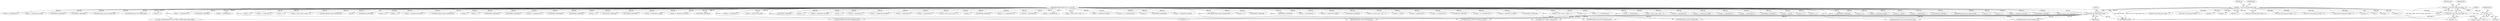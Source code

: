digraph "0_tcpdump_4601c685e7fd19c3724d5e499c69b8d3ec49933e@pointer" {
"1000397" [label="(Call,spm + 1)"];
"1000383" [label="(Call,spm = (const struct pgm_spm *)(pgm + 1))"];
"1000385" [label="(Call,(const struct pgm_spm *)(pgm + 1))"];
"1000126" [label="(Call,pgm = (const struct pgm_header *)bp)"];
"1000128" [label="(Call,(const struct pgm_header *)bp)"];
"1000108" [label="(MethodParameterIn,register const u_char *bp)"];
"1001187" [label="(Call,EXTRACT_32BITS(bp))"];
"1001215" [label="(Call,bp += 2)"];
"1001578" [label="(Call,bp += 2)"];
"1000810" [label="(Call,bp += sizeof(struct in6_addr))"];
"1001399" [label="(Call,addrtostr6(bp, nla_buf, sizeof(nla_buf)))"];
"1000948" [label="(Call,bp++)"];
"1001152" [label="(Call,bp += 2)"];
"1001262" [label="(Call,EXTRACT_32BITS(bp))"];
"1000383" [label="(Call,spm = (const struct pgm_spm *)(pgm + 1))"];
"1001679" [label="(Call,EXTRACT_32BITS(bp))"];
"1001089" [label="(Call,bp += sizeof(uint16_t))"];
"1000108" [label="(MethodParameterIn,register const u_char *bp)"];
"1001298" [label="(Call,EXTRACT_32BITS(bp))"];
"1001443" [label="(Call,EXTRACT_32BITS(bp))"];
"1001540" [label="(Call,bp += 2)"];
"1000540" [label="(Call,addrtostr(bp, nla_buf, sizeof(nla_buf)))"];
"1001330" [label="(Call,EXTRACT_16BITS(bp))"];
"1000602" [label="(Call,EXTRACT_32BITS(bp))"];
"1000545" [label="(Call,bp += sizeof(struct in_addr))"];
"1001872" [label="(Call,bp += sizeof(struct in6_addr))"];
"1000964" [label="(Call,EXTRACT_16BITS(bp))"];
"1000413" [label="(Call,addrtostr(bp, nla_buf, sizeof(nla_buf)))"];
"1001222" [label="(Call,bp += sizeof(uint32_t))"];
"1000794" [label="(Call,bp += sizeof(struct in_addr))"];
"1000927" [label="(Call,bp++)"];
"1001306" [label="(Call,EXTRACT_32BITS(bp))"];
"1001626" [label="(Call,bp += 2)"];
"1001404" [label="(Call,bp += sizeof(struct in6_addr))"];
"1001249" [label="(Call,bp += 2)"];
"1000472" [label="(Call,(const struct pgm_poll *)(pgm + 1))"];
"1000132" [label="(Identifier,ip)"];
"1000127" [label="(Identifier,pgm)"];
"1000865" [label="(Call,pgm + 1)"];
"1000760" [label="(Call,addrtostr6(bp, source_buf, sizeof(source_buf)))"];
"1000604" [label="(Call,bp += sizeof(uint32_t))"];
"1000718" [label="(Call,pgm + 1)"];
"1000561" [label="(Call,bp += sizeof(struct in6_addr))"];
"1001479" [label="(Call,bp += sizeof(uint32_t))"];
"1000381" [label="(Block,)"];
"1001300" [label="(Call,bp += sizeof(uint32_t))"];
"1000589" [label="(Call,EXTRACT_32BITS(bp))"];
"1000773" [label="(Call,bp += (2 * sizeof(uint16_t)))"];
"1001681" [label="(Call,bp += sizeof(uint32_t))"];
"1001125" [label="(Call,bp += sizeof(uint32_t))"];
"1000474" [label="(Call,pgm + 1)"];
"1000393" [label="(Call,bp = (const u_char *) (spm + 1))"];
"1001724" [label="(Call,bp += sizeof(struct in_addr))"];
"1001689" [label="(Call,bp += (2 * sizeof(uint16_t)))"];
"1001019" [label="(Call,bp++)"];
"1001477" [label="(Call,EXTRACT_32BITS(bp))"];
"1000128" [label="(Call,(const struct pgm_header *)bp)"];
"1000398" [label="(Identifier,spm)"];
"1000434" [label="(Call,bp += sizeof(struct in6_addr))"];
"1000638" [label="(Call,(const struct pgm_data *)(pgm + 1))"];
"1000805" [label="(Call,addrtostr6(bp, group_buf, sizeof(group_buf)))"];
"1001867" [label="(Call,addrtostr6(bp, nla_buf, sizeof(nla_buf)))"];
"1001325" [label="(Call,bp += 2)"];
"1001798" [label="(Call,EXTRACT_16BITS(bp))"];
"1000429" [label="(Call,addrtostr6(bp, nla_buf, sizeof(nla_buf)))"];
"1001511" [label="(Call,EXTRACT_32BITS(bp))"];
"1001189" [label="(Call,bp += sizeof(uint32_t))"];
"1001367" [label="(Call,bp += sizeof(struct in_addr))"];
"1000130" [label="(Identifier,bp)"];
"1000576" [label="(Call,EXTRACT_32BITS(bp))"];
"1000724" [label="(Call,bp = (const u_char *) (nak + 1))"];
"1001904" [label="(Call,bp += opt_len)"];
"1000392" [label="(Identifier,spm)"];
"1000978" [label="(Call,bp += sizeof(uint16_t))"];
"1001445" [label="(Call,bp += sizeof(uint32_t))"];
"1000397" [label="(Call,spm + 1)"];
"1000863" [label="(Call,(const struct pgm_ack *)(pgm + 1))"];
"1001687" [label="(Call,EXTRACT_16BITS(bp))"];
"1001800" [label="(Call,bp += (2 * sizeof(uint16_t)))"];
"1000749" [label="(Call,bp += sizeof(struct in_addr))"];
"1001087" [label="(Call,EXTRACT_16BITS(bp))"];
"1000395" [label="(Call,(const u_char *) (spm + 1))"];
"1000881" [label="(Call,bp = (const u_char *) (ack + 1))"];
"1001024" [label="(Call,bp++)"];
"1000126" [label="(Call,pgm = (const struct pgm_header *)bp)"];
"1000662" [label="(Call,bp = (const u_char *) (odata + 1))"];
"1000716" [label="(Call,(const struct pgm_nak *)(pgm + 1))"];
"1001506" [label="(Call,bp += 2)"];
"1001332" [label="(Call,bp += (2 * sizeof(uint16_t)))"];
"1001940" [label="(Call,zmtp1_print_datagram(ndo, bp, EXTRACT_16BITS(&pgm->pgm_length)))"];
"1000385" [label="(Call,(const struct pgm_spm *)(pgm + 1))"];
"1001513" [label="(Call,bp += sizeof(uint32_t))"];
"1000520" [label="(Call,bp = (const u_char *) (polr + 1))"];
"1001308" [label="(Call,bp += sizeof(uint32_t))"];
"1000418" [label="(Call,bp += sizeof(struct in_addr))"];
"1000512" [label="(Call,(const struct pgm_polr *)(pgm + 1))"];
"1001133" [label="(Call,bp += sizeof(uint32_t))"];
"1001256" [label="(Call,bp += sizeof(uint32_t))"];
"1001123" [label="(Call,EXTRACT_32BITS(bp))"];
"1000640" [label="(Call,pgm + 1)"];
"1001558" [label="(Call,bp += opt_len)"];
"1001602" [label="(Call,bp += 2)"];
"1001438" [label="(Call,bp += 2)"];
"1000789" [label="(Call,addrtostr(bp, group_buf, sizeof(group_buf)))"];
"1000556" [label="(Call,addrtostr6(bp, nla_buf, sizeof(nla_buf)))"];
"1000384" [label="(Identifier,spm)"];
"1001115" [label="(Call,EXTRACT_32BITS(bp))"];
"1001785" [label="(Call,bp += 2)"];
"1000399" [label="(Literal,1)"];
"1001835" [label="(Call,bp += sizeof(struct in_addr))"];
"1001642" [label="(Call,bp += opt_len)"];
"1000591" [label="(Call,bp += sizeof(uint32_t))"];
"1001220" [label="(Call,EXTRACT_32BITS(bp))"];
"1001362" [label="(Call,addrtostr(bp, nla_buf, sizeof(nla_buf)))"];
"1001293" [label="(Call,bp += 2)"];
"1001674" [label="(Call,bp += 2)"];
"1001761" [label="(Call,bp += sizeof(struct in6_addr))"];
"1000111" [label="(Block,)"];
"1001131" [label="(Call,EXTRACT_32BITS(bp))"];
"1000387" [label="(Call,pgm + 1)"];
"1000496" [label="(Call,bp = (const u_char *) (poll_msg + 1))"];
"1001792" [label="(Call,bp += sizeof(uint32_t))"];
"1000514" [label="(Call,pgm + 1)"];
"1000765" [label="(Call,bp += sizeof(struct in6_addr))"];
"1001254" [label="(Call,EXTRACT_32BITS(bp))"];
"1000780" [label="(Call,EXTRACT_16BITS(bp))"];
"1000677" [label="(Call,pgm + 1)"];
"1001830" [label="(Call,addrtostr(bp, nla_buf, sizeof(nla_buf)))"];
"1001719" [label="(Call,addrtostr(bp, nla_buf, sizeof(nla_buf)))"];
"1001662" [label="(Call,bp += 2)"];
"1001962" [label="(MethodReturn,RET)"];
"1001117" [label="(Call,bp += sizeof(uint32_t))"];
"1001790" [label="(Call,EXTRACT_32BITS(bp))"];
"1001264" [label="(Call,bp += sizeof(uint32_t))"];
"1000744" [label="(Call,addrtostr(bp, source_buf, sizeof(source_buf)))"];
"1001110" [label="(Call,bp += 2)"];
"1000578" [label="(Call,bp += sizeof(uint32_t))"];
"1001472" [label="(Call,bp += 2)"];
"1000699" [label="(Call,bp = (const u_char *) (rdata + 1))"];
"1000675" [label="(Call,(const struct pgm_data *)(pgm + 1))"];
"1001756" [label="(Call,addrtostr6(bp, nla_buf, sizeof(nla_buf)))"];
"1000397" -> "1000395"  [label="AST: "];
"1000397" -> "1000399"  [label="CFG: "];
"1000398" -> "1000397"  [label="AST: "];
"1000399" -> "1000397"  [label="AST: "];
"1000395" -> "1000397"  [label="CFG: "];
"1000397" -> "1001962"  [label="DDG: spm"];
"1000383" -> "1000397"  [label="DDG: spm"];
"1000383" -> "1000381"  [label="AST: "];
"1000383" -> "1000385"  [label="CFG: "];
"1000384" -> "1000383"  [label="AST: "];
"1000385" -> "1000383"  [label="AST: "];
"1000392" -> "1000383"  [label="CFG: "];
"1000383" -> "1001962"  [label="DDG: (const struct pgm_spm *)(pgm + 1)"];
"1000385" -> "1000383"  [label="DDG: pgm + 1"];
"1000383" -> "1000395"  [label="DDG: spm"];
"1000385" -> "1000387"  [label="CFG: "];
"1000386" -> "1000385"  [label="AST: "];
"1000387" -> "1000385"  [label="AST: "];
"1000385" -> "1001962"  [label="DDG: pgm + 1"];
"1000126" -> "1000385"  [label="DDG: pgm"];
"1000126" -> "1000111"  [label="AST: "];
"1000126" -> "1000128"  [label="CFG: "];
"1000127" -> "1000126"  [label="AST: "];
"1000128" -> "1000126"  [label="AST: "];
"1000132" -> "1000126"  [label="CFG: "];
"1000126" -> "1001962"  [label="DDG: pgm"];
"1000126" -> "1001962"  [label="DDG: (const struct pgm_header *)bp"];
"1000128" -> "1000126"  [label="DDG: bp"];
"1000126" -> "1000387"  [label="DDG: pgm"];
"1000126" -> "1000472"  [label="DDG: pgm"];
"1000126" -> "1000474"  [label="DDG: pgm"];
"1000126" -> "1000512"  [label="DDG: pgm"];
"1000126" -> "1000514"  [label="DDG: pgm"];
"1000126" -> "1000638"  [label="DDG: pgm"];
"1000126" -> "1000640"  [label="DDG: pgm"];
"1000126" -> "1000675"  [label="DDG: pgm"];
"1000126" -> "1000677"  [label="DDG: pgm"];
"1000126" -> "1000716"  [label="DDG: pgm"];
"1000126" -> "1000718"  [label="DDG: pgm"];
"1000126" -> "1000863"  [label="DDG: pgm"];
"1000126" -> "1000865"  [label="DDG: pgm"];
"1000128" -> "1000130"  [label="CFG: "];
"1000129" -> "1000128"  [label="AST: "];
"1000130" -> "1000128"  [label="AST: "];
"1000128" -> "1001962"  [label="DDG: bp"];
"1000108" -> "1000128"  [label="DDG: bp"];
"1000128" -> "1000413"  [label="DDG: bp"];
"1000128" -> "1000429"  [label="DDG: bp"];
"1000128" -> "1000540"  [label="DDG: bp"];
"1000128" -> "1000556"  [label="DDG: bp"];
"1000128" -> "1000744"  [label="DDG: bp"];
"1000128" -> "1000760"  [label="DDG: bp"];
"1000128" -> "1000789"  [label="DDG: bp"];
"1000128" -> "1000805"  [label="DDG: bp"];
"1000128" -> "1000927"  [label="DDG: bp"];
"1000128" -> "1001940"  [label="DDG: bp"];
"1000108" -> "1000106"  [label="AST: "];
"1000108" -> "1001962"  [label="DDG: bp"];
"1000108" -> "1000393"  [label="DDG: bp"];
"1000108" -> "1000413"  [label="DDG: bp"];
"1000108" -> "1000418"  [label="DDG: bp"];
"1000108" -> "1000429"  [label="DDG: bp"];
"1000108" -> "1000434"  [label="DDG: bp"];
"1000108" -> "1000496"  [label="DDG: bp"];
"1000108" -> "1000520"  [label="DDG: bp"];
"1000108" -> "1000540"  [label="DDG: bp"];
"1000108" -> "1000545"  [label="DDG: bp"];
"1000108" -> "1000556"  [label="DDG: bp"];
"1000108" -> "1000561"  [label="DDG: bp"];
"1000108" -> "1000576"  [label="DDG: bp"];
"1000108" -> "1000578"  [label="DDG: bp"];
"1000108" -> "1000589"  [label="DDG: bp"];
"1000108" -> "1000591"  [label="DDG: bp"];
"1000108" -> "1000602"  [label="DDG: bp"];
"1000108" -> "1000604"  [label="DDG: bp"];
"1000108" -> "1000662"  [label="DDG: bp"];
"1000108" -> "1000699"  [label="DDG: bp"];
"1000108" -> "1000724"  [label="DDG: bp"];
"1000108" -> "1000744"  [label="DDG: bp"];
"1000108" -> "1000749"  [label="DDG: bp"];
"1000108" -> "1000760"  [label="DDG: bp"];
"1000108" -> "1000765"  [label="DDG: bp"];
"1000108" -> "1000773"  [label="DDG: bp"];
"1000108" -> "1000780"  [label="DDG: bp"];
"1000108" -> "1000789"  [label="DDG: bp"];
"1000108" -> "1000794"  [label="DDG: bp"];
"1000108" -> "1000805"  [label="DDG: bp"];
"1000108" -> "1000810"  [label="DDG: bp"];
"1000108" -> "1000881"  [label="DDG: bp"];
"1000108" -> "1000927"  [label="DDG: bp"];
"1000108" -> "1000948"  [label="DDG: bp"];
"1000108" -> "1000964"  [label="DDG: bp"];
"1000108" -> "1000978"  [label="DDG: bp"];
"1000108" -> "1001019"  [label="DDG: bp"];
"1000108" -> "1001024"  [label="DDG: bp"];
"1000108" -> "1001087"  [label="DDG: bp"];
"1000108" -> "1001089"  [label="DDG: bp"];
"1000108" -> "1001110"  [label="DDG: bp"];
"1000108" -> "1001115"  [label="DDG: bp"];
"1000108" -> "1001117"  [label="DDG: bp"];
"1000108" -> "1001123"  [label="DDG: bp"];
"1000108" -> "1001125"  [label="DDG: bp"];
"1000108" -> "1001131"  [label="DDG: bp"];
"1000108" -> "1001133"  [label="DDG: bp"];
"1000108" -> "1001152"  [label="DDG: bp"];
"1000108" -> "1001187"  [label="DDG: bp"];
"1000108" -> "1001189"  [label="DDG: bp"];
"1000108" -> "1001215"  [label="DDG: bp"];
"1000108" -> "1001220"  [label="DDG: bp"];
"1000108" -> "1001222"  [label="DDG: bp"];
"1000108" -> "1001249"  [label="DDG: bp"];
"1000108" -> "1001254"  [label="DDG: bp"];
"1000108" -> "1001256"  [label="DDG: bp"];
"1000108" -> "1001262"  [label="DDG: bp"];
"1000108" -> "1001264"  [label="DDG: bp"];
"1000108" -> "1001293"  [label="DDG: bp"];
"1000108" -> "1001298"  [label="DDG: bp"];
"1000108" -> "1001300"  [label="DDG: bp"];
"1000108" -> "1001306"  [label="DDG: bp"];
"1000108" -> "1001308"  [label="DDG: bp"];
"1000108" -> "1001325"  [label="DDG: bp"];
"1000108" -> "1001330"  [label="DDG: bp"];
"1000108" -> "1001332"  [label="DDG: bp"];
"1000108" -> "1001362"  [label="DDG: bp"];
"1000108" -> "1001367"  [label="DDG: bp"];
"1000108" -> "1001399"  [label="DDG: bp"];
"1000108" -> "1001404"  [label="DDG: bp"];
"1000108" -> "1001438"  [label="DDG: bp"];
"1000108" -> "1001443"  [label="DDG: bp"];
"1000108" -> "1001445"  [label="DDG: bp"];
"1000108" -> "1001472"  [label="DDG: bp"];
"1000108" -> "1001477"  [label="DDG: bp"];
"1000108" -> "1001479"  [label="DDG: bp"];
"1000108" -> "1001506"  [label="DDG: bp"];
"1000108" -> "1001511"  [label="DDG: bp"];
"1000108" -> "1001513"  [label="DDG: bp"];
"1000108" -> "1001540"  [label="DDG: bp"];
"1000108" -> "1001558"  [label="DDG: bp"];
"1000108" -> "1001578"  [label="DDG: bp"];
"1000108" -> "1001602"  [label="DDG: bp"];
"1000108" -> "1001626"  [label="DDG: bp"];
"1000108" -> "1001642"  [label="DDG: bp"];
"1000108" -> "1001662"  [label="DDG: bp"];
"1000108" -> "1001674"  [label="DDG: bp"];
"1000108" -> "1001679"  [label="DDG: bp"];
"1000108" -> "1001681"  [label="DDG: bp"];
"1000108" -> "1001687"  [label="DDG: bp"];
"1000108" -> "1001689"  [label="DDG: bp"];
"1000108" -> "1001719"  [label="DDG: bp"];
"1000108" -> "1001724"  [label="DDG: bp"];
"1000108" -> "1001756"  [label="DDG: bp"];
"1000108" -> "1001761"  [label="DDG: bp"];
"1000108" -> "1001785"  [label="DDG: bp"];
"1000108" -> "1001790"  [label="DDG: bp"];
"1000108" -> "1001792"  [label="DDG: bp"];
"1000108" -> "1001798"  [label="DDG: bp"];
"1000108" -> "1001800"  [label="DDG: bp"];
"1000108" -> "1001830"  [label="DDG: bp"];
"1000108" -> "1001835"  [label="DDG: bp"];
"1000108" -> "1001867"  [label="DDG: bp"];
"1000108" -> "1001872"  [label="DDG: bp"];
"1000108" -> "1001904"  [label="DDG: bp"];
"1000108" -> "1001940"  [label="DDG: bp"];
}
